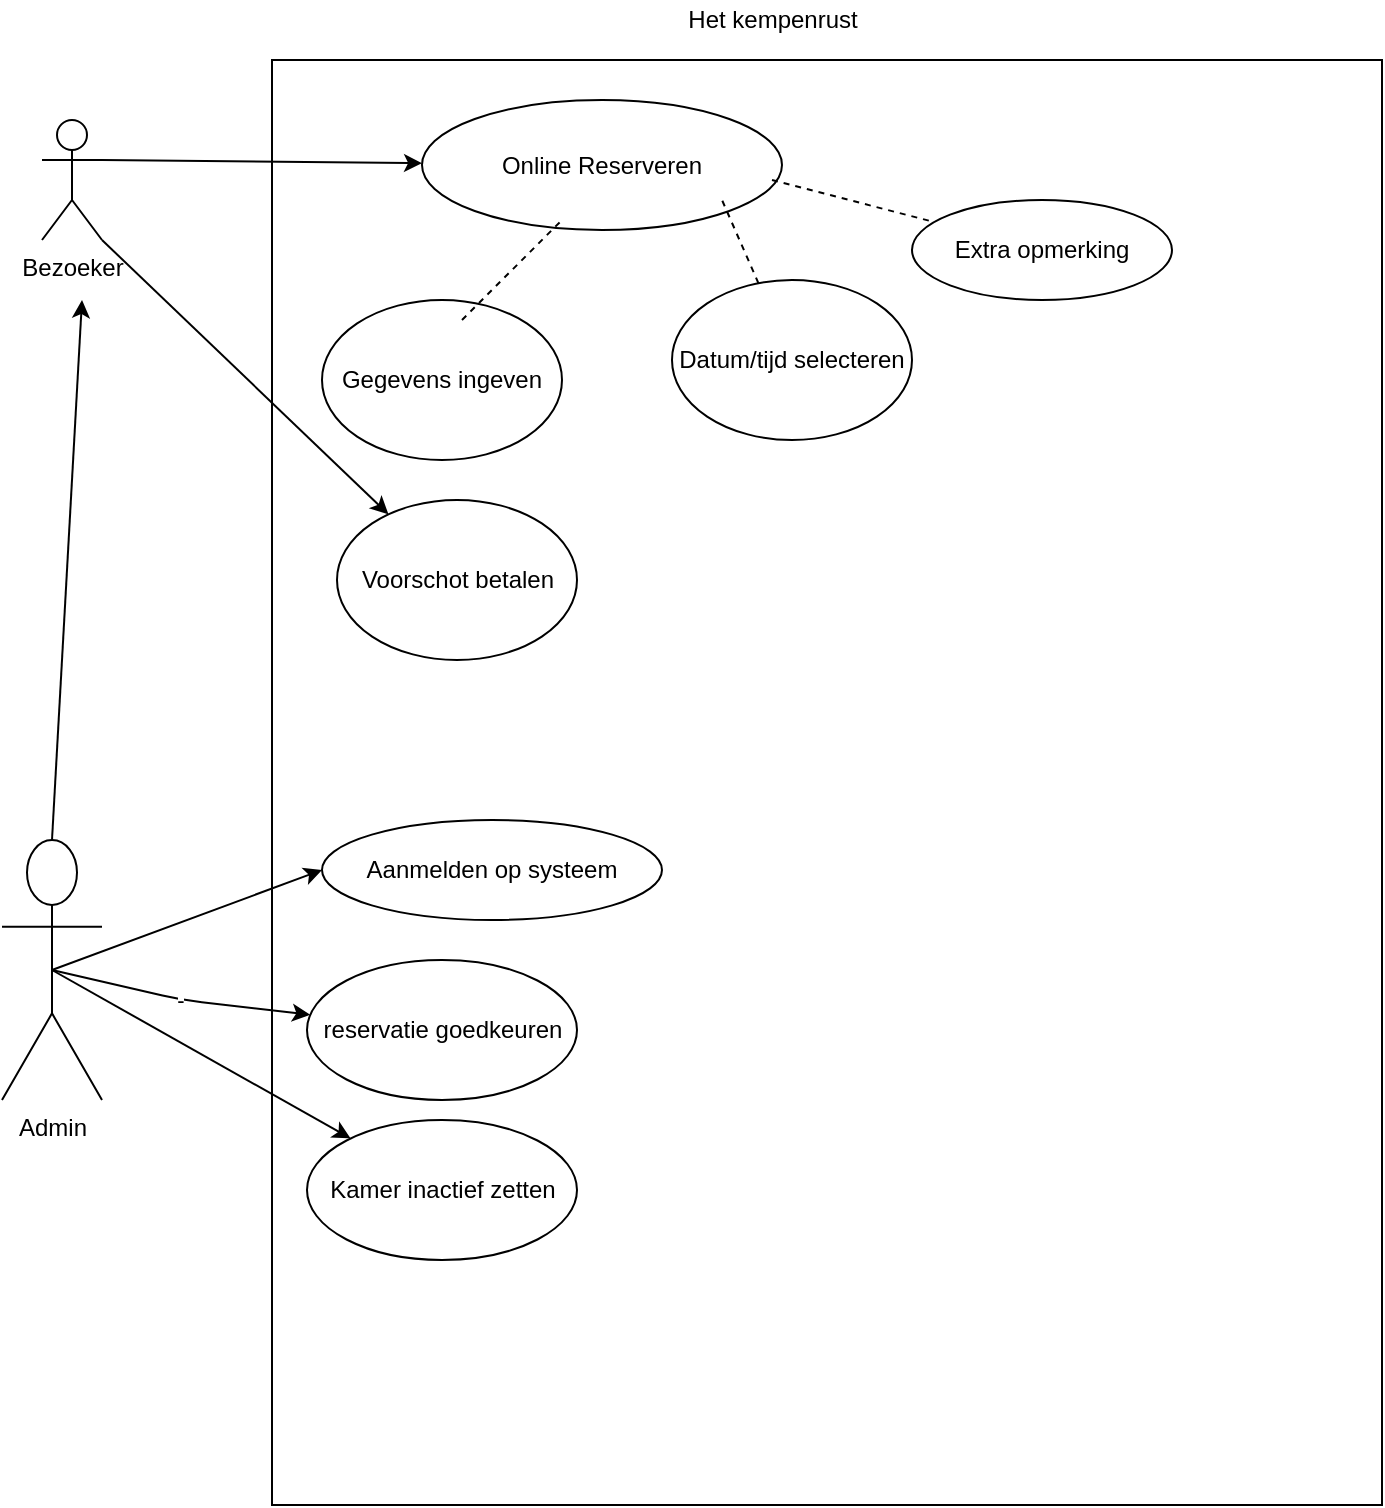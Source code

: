 <mxfile version="12.7.4" type="github">
  <diagram id="FU2jl-nVdFqhtEl1jsCs" name="Page-1">
    <mxGraphModel dx="1422" dy="794" grid="1" gridSize="10" guides="1" tooltips="1" connect="1" arrows="1" fold="1" page="1" pageScale="1" pageWidth="827" pageHeight="1169" math="0" shadow="0">
      <root>
        <mxCell id="0" />
        <mxCell id="1" parent="0" />
        <mxCell id="9wC37F1GAK_f2iemdnNm-3" value="Het kempenrust" style="text;html=1;align=center;verticalAlign=middle;resizable=0;points=[];autosize=1;" parent="1" vertex="1">
          <mxGeometry x="375" y="60" width="100" height="20" as="geometry" />
        </mxCell>
        <mxCell id="9wC37F1GAK_f2iemdnNm-4" value="Bezoeker" style="shape=umlActor;verticalLabelPosition=bottom;labelBackgroundColor=#ffffff;verticalAlign=top;html=1;outlineConnect=0;" parent="1" vertex="1">
          <mxGeometry x="60" y="120" width="30" height="60" as="geometry" />
        </mxCell>
        <mxCell id="2KRyksRzDxgjtG9OQZVo-1" value="Admin" style="shape=umlActor;verticalLabelPosition=bottom;labelBackgroundColor=#ffffff;verticalAlign=top;html=1;outlineConnect=0;" vertex="1" parent="1">
          <mxGeometry x="40" y="480" width="50" height="130" as="geometry" />
        </mxCell>
        <mxCell id="2KRyksRzDxgjtG9OQZVo-2" value="" style="endArrow=classic;html=1;" edge="1" parent="1" source="9wC37F1GAK_f2iemdnNm-2">
          <mxGeometry width="50" height="50" relative="1" as="geometry">
            <mxPoint x="390" y="430" as="sourcePoint" />
            <mxPoint x="440" y="380" as="targetPoint" />
          </mxGeometry>
        </mxCell>
        <mxCell id="9wC37F1GAK_f2iemdnNm-2" value="" style="rounded=0;whiteSpace=wrap;html=1;rotation=90;" parent="1" vertex="1">
          <mxGeometry x="91.25" y="173.75" width="722.5" height="555" as="geometry" />
        </mxCell>
        <mxCell id="2KRyksRzDxgjtG9OQZVo-3" value="" style="endArrow=classic;html=1;exitX=0.5;exitY=0;exitDx=0;exitDy=0;exitPerimeter=0;" edge="1" parent="1" source="2KRyksRzDxgjtG9OQZVo-1">
          <mxGeometry width="50" height="50" relative="1" as="geometry">
            <mxPoint x="80" y="350" as="sourcePoint" />
            <mxPoint x="80" y="210" as="targetPoint" />
            <Array as="points" />
          </mxGeometry>
        </mxCell>
        <mxCell id="2KRyksRzDxgjtG9OQZVo-4" value="Aanmelden op systeem" style="ellipse;whiteSpace=wrap;html=1;" vertex="1" parent="1">
          <mxGeometry x="200" y="470" width="170" height="50" as="geometry" />
        </mxCell>
        <mxCell id="2KRyksRzDxgjtG9OQZVo-5" value="Online Reserveren" style="ellipse;whiteSpace=wrap;html=1;" vertex="1" parent="1">
          <mxGeometry x="250" y="110" width="180" height="65" as="geometry" />
        </mxCell>
        <mxCell id="2KRyksRzDxgjtG9OQZVo-6" value="" style="endArrow=classic;html=1;exitX=1;exitY=0.333;exitDx=0;exitDy=0;exitPerimeter=0;" edge="1" parent="1" source="9wC37F1GAK_f2iemdnNm-4" target="2KRyksRzDxgjtG9OQZVo-5">
          <mxGeometry width="50" height="50" relative="1" as="geometry">
            <mxPoint x="110" y="175" as="sourcePoint" />
            <mxPoint x="160" y="125" as="targetPoint" />
          </mxGeometry>
        </mxCell>
        <mxCell id="2KRyksRzDxgjtG9OQZVo-9" value="" style="endArrow=classic;html=1;entryX=0;entryY=0.5;entryDx=0;entryDy=0;exitX=0.5;exitY=0.5;exitDx=0;exitDy=0;exitPerimeter=0;" edge="1" parent="1" source="2KRyksRzDxgjtG9OQZVo-1" target="2KRyksRzDxgjtG9OQZVo-4">
          <mxGeometry width="50" height="50" relative="1" as="geometry">
            <mxPoint x="110" y="420" as="sourcePoint" />
            <mxPoint x="160" y="370" as="targetPoint" />
            <Array as="points" />
          </mxGeometry>
        </mxCell>
        <mxCell id="2KRyksRzDxgjtG9OQZVo-12" value="Datum/tijd selecteren" style="ellipse;whiteSpace=wrap;html=1;" vertex="1" parent="1">
          <mxGeometry x="375" y="200" width="120" height="80" as="geometry" />
        </mxCell>
        <mxCell id="2KRyksRzDxgjtG9OQZVo-13" value="Gegevens ingeven" style="ellipse;whiteSpace=wrap;html=1;" vertex="1" parent="1">
          <mxGeometry x="200" y="210" width="120" height="80" as="geometry" />
        </mxCell>
        <mxCell id="2KRyksRzDxgjtG9OQZVo-15" value="Extra opmerking" style="ellipse;whiteSpace=wrap;html=1;" vertex="1" parent="1">
          <mxGeometry x="495" y="160" width="130" height="50" as="geometry" />
        </mxCell>
        <mxCell id="2KRyksRzDxgjtG9OQZVo-17" value="-&lt;br&gt;" style="endArrow=classic;html=1;exitX=0.5;exitY=0.5;exitDx=0;exitDy=0;exitPerimeter=0;" edge="1" parent="1" source="2KRyksRzDxgjtG9OQZVo-1" target="2KRyksRzDxgjtG9OQZVo-18">
          <mxGeometry width="50" height="50" relative="1" as="geometry">
            <mxPoint x="90" y="540" as="sourcePoint" />
            <mxPoint x="180" y="380" as="targetPoint" />
            <Array as="points">
              <mxPoint x="130" y="560" />
            </Array>
          </mxGeometry>
        </mxCell>
        <mxCell id="2KRyksRzDxgjtG9OQZVo-18" value="reservatie goedkeuren" style="ellipse;whiteSpace=wrap;html=1;" vertex="1" parent="1">
          <mxGeometry x="192.5" y="540" width="135" height="70" as="geometry" />
        </mxCell>
        <mxCell id="2KRyksRzDxgjtG9OQZVo-19" value="" style="endArrow=none;dashed=1;html=1;" edge="1" parent="1">
          <mxGeometry width="50" height="50" relative="1" as="geometry">
            <mxPoint x="270" y="220" as="sourcePoint" />
            <mxPoint x="320" y="170" as="targetPoint" />
          </mxGeometry>
        </mxCell>
        <mxCell id="2KRyksRzDxgjtG9OQZVo-20" value="" style="endArrow=none;dashed=1;html=1;" edge="1" parent="1" source="2KRyksRzDxgjtG9OQZVo-12">
          <mxGeometry width="50" height="50" relative="1" as="geometry">
            <mxPoint x="350" y="210" as="sourcePoint" />
            <mxPoint x="400" y="160" as="targetPoint" />
          </mxGeometry>
        </mxCell>
        <mxCell id="2KRyksRzDxgjtG9OQZVo-21" value="" style="endArrow=none;dashed=1;html=1;" edge="1" parent="1" target="2KRyksRzDxgjtG9OQZVo-15">
          <mxGeometry width="50" height="50" relative="1" as="geometry">
            <mxPoint x="425" y="150" as="sourcePoint" />
            <mxPoint x="475" y="100" as="targetPoint" />
          </mxGeometry>
        </mxCell>
        <mxCell id="2KRyksRzDxgjtG9OQZVo-24" value="Voorschot betalen" style="ellipse;whiteSpace=wrap;html=1;" vertex="1" parent="1">
          <mxGeometry x="207.5" y="310" width="120" height="80" as="geometry" />
        </mxCell>
        <mxCell id="2KRyksRzDxgjtG9OQZVo-25" value="Kamer inactief zetten" style="ellipse;whiteSpace=wrap;html=1;" vertex="1" parent="1">
          <mxGeometry x="192.5" y="620" width="135" height="70" as="geometry" />
        </mxCell>
        <mxCell id="2KRyksRzDxgjtG9OQZVo-26" value="" style="endArrow=classic;html=1;exitX=0.5;exitY=0.5;exitDx=0;exitDy=0;exitPerimeter=0;" edge="1" parent="1" source="2KRyksRzDxgjtG9OQZVo-1" target="2KRyksRzDxgjtG9OQZVo-25">
          <mxGeometry width="50" height="50" relative="1" as="geometry">
            <mxPoint x="90" y="570" as="sourcePoint" />
            <mxPoint x="140" y="485" as="targetPoint" />
          </mxGeometry>
        </mxCell>
        <mxCell id="2KRyksRzDxgjtG9OQZVo-27" value="" style="endArrow=classic;html=1;exitX=1;exitY=1;exitDx=0;exitDy=0;exitPerimeter=0;" edge="1" parent="1" source="9wC37F1GAK_f2iemdnNm-4" target="2KRyksRzDxgjtG9OQZVo-24">
          <mxGeometry width="50" height="50" relative="1" as="geometry">
            <mxPoint x="90" y="175" as="sourcePoint" />
            <mxPoint x="140" y="125" as="targetPoint" />
          </mxGeometry>
        </mxCell>
      </root>
    </mxGraphModel>
  </diagram>
</mxfile>
